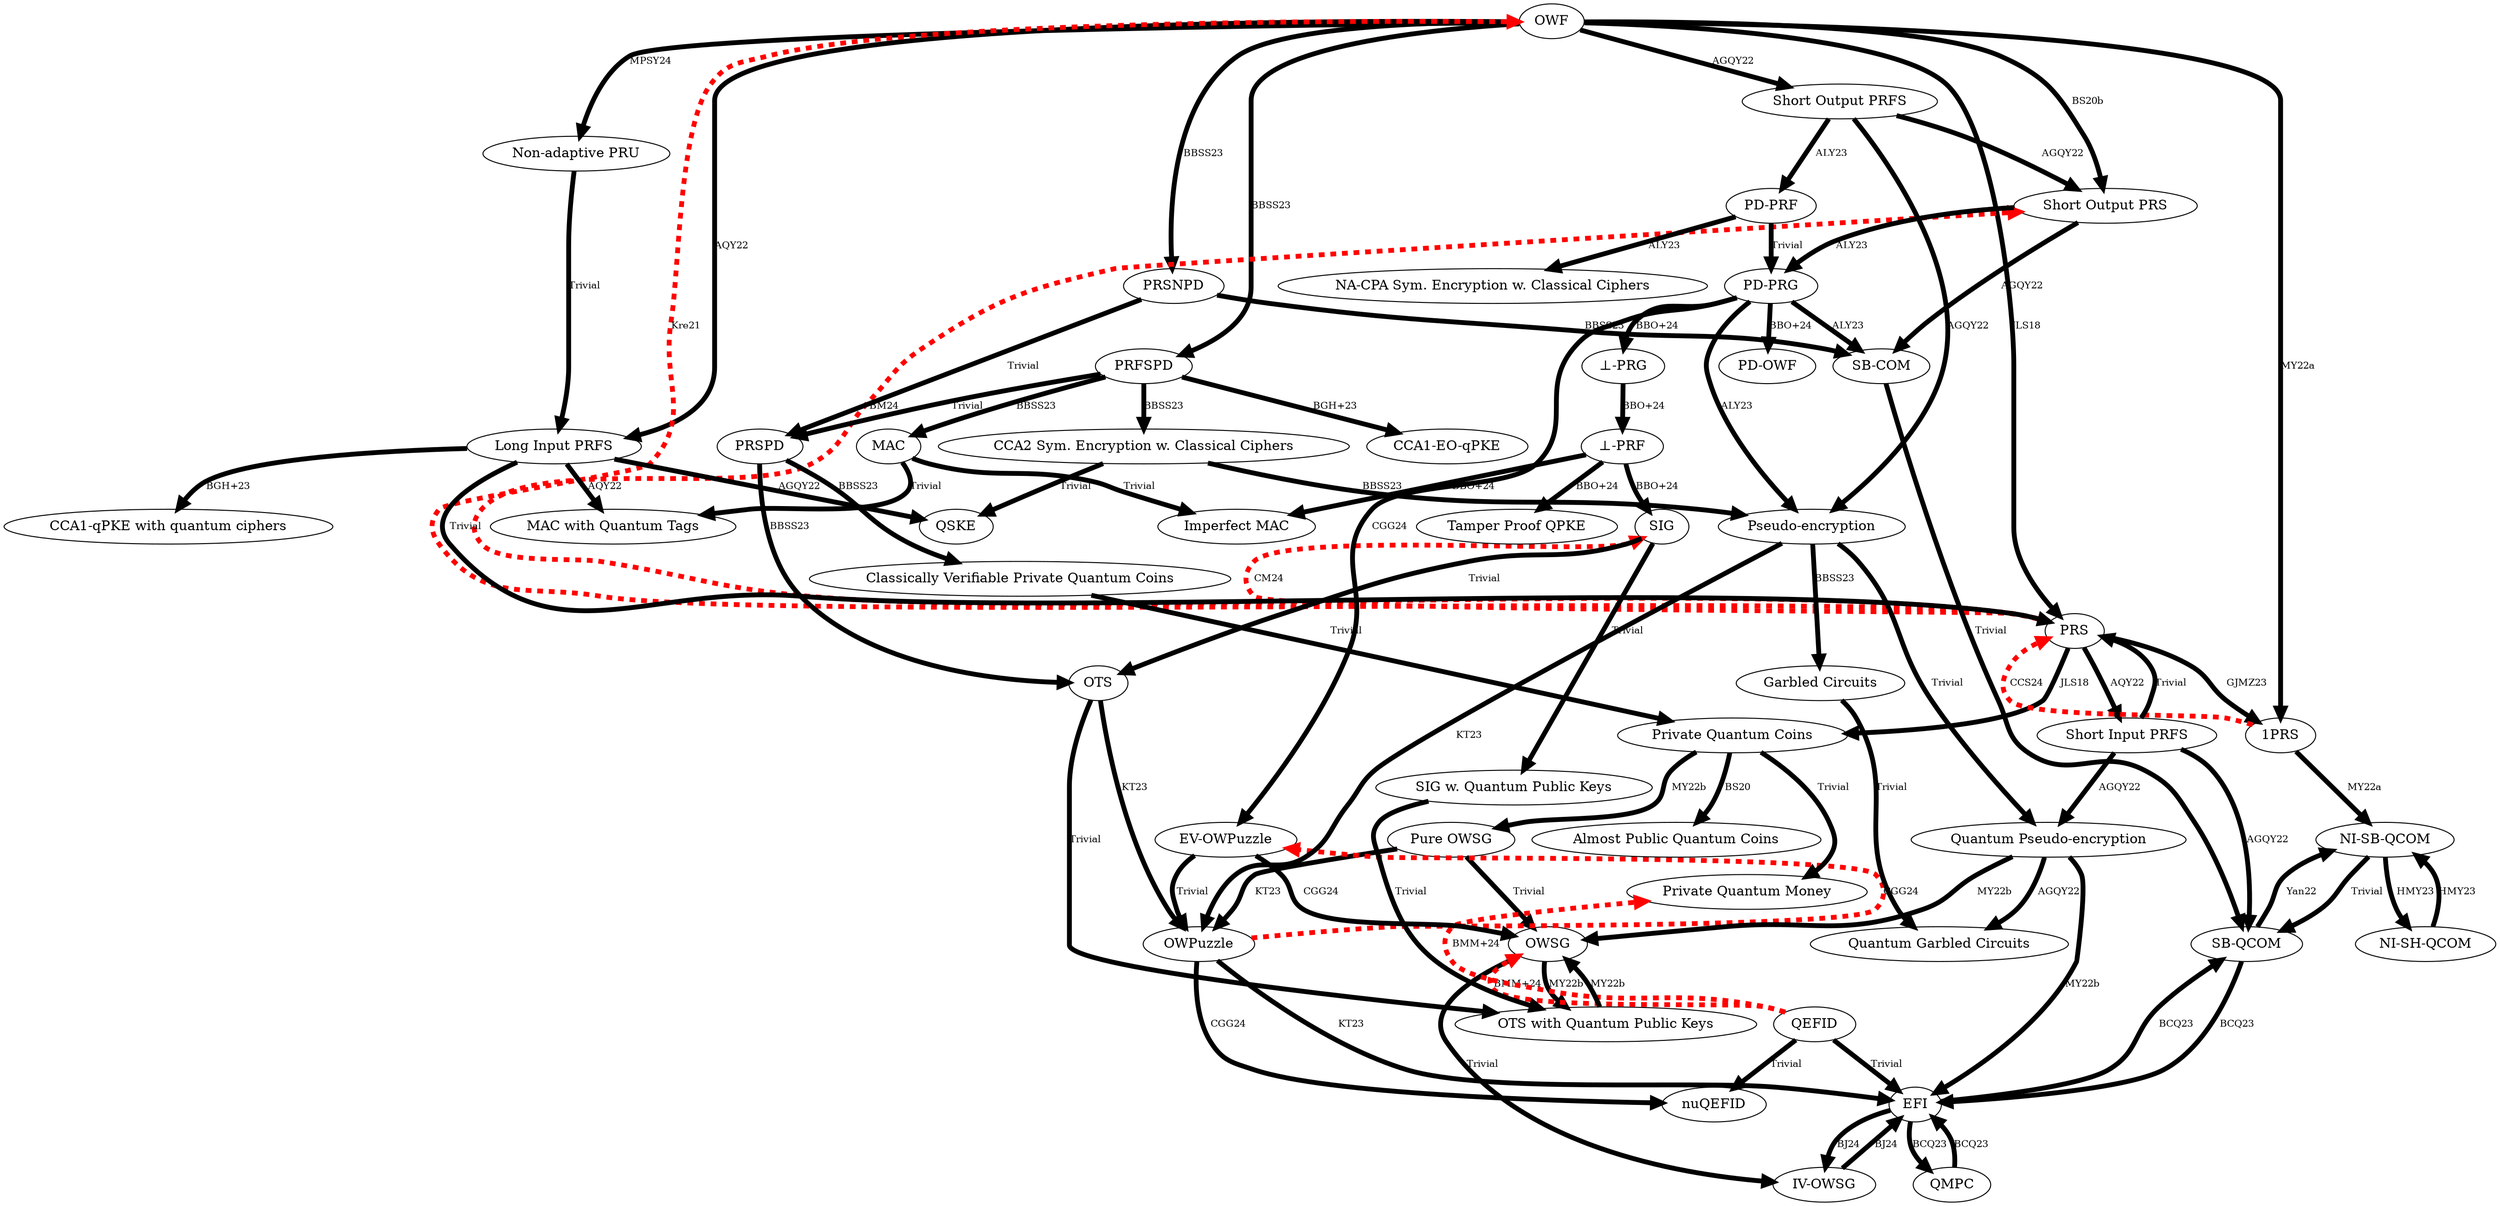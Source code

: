 //To generate the image files, run the following command:
// 


strict digraph microcrypt {
    edge [penwidth=5]

    ################## PRIMITIVES ##################
    OWF [tooltip="One-Way Function"];
    PRS [tooltip="Pseudorandom States with superlogarithmic outputs size"];
    "1PRS" [tooltip="Single-copy PRS, with m>(1+epsilon)n, for some fixed epsilon, for key-length n and output size m."];
    PRSPD [tooltip="Pseudorandom States with Proofs of Destruction"];
    PRSNPD [tooltip="Pseudorandom States with Nice Proofs of Destruction"];
    "Short Input PRFS" [tooltip="Short Input Pseudorandom Function-like States with selective security. The input size needs to be Theta(log(n)) qubits."];
    "Long Input PRFS" [tooltip="Long Input Pseudorandom Function-like States. The input size needs to be omega(log(n)) qubits."];
    PRFSPD [tooltip="Long Input Pseudorandom Function-like States with Proofs of Destruction"];
    "Short Output PRS" [tooltip="Short Output Pseudorandom States. The output state needs to have c*log(n) qubits for some large enough c."];
    "Short Output PRFS" [tooltip="Short Output Pseudorandom Function-Like States. The output state needs to have Theta(log(n)) qubits."];
    OWSG [tooltip="(Mixed) One-way States Generator"];
    "IV-OWSG" [tooltip="(Mixed) Inefficiently Verifiable One-way States Generator"];
    "Pure OWSG" [tooltip="Pure One-way States Generator"];
    EFI [tooltip="Efficiently samplable, statistically Far but computationally Indistinguishable pairs of mixed quantum states"];
    QEFID [tooltip="Quantum Efficiently samplable, statistically Far but computationally Indistinguishable Distributions"];
    nuQEFID [tooltip="Non-Uniform Quantum Efficiently samplable, statistically Far but computationally Indistinguishable Distributions"];

    "PD-PRG" [tooltip="Pseudodeterministic Quantum Pseudorandom Generator"];
    "PD-PRF" [tooltip="Pseudodeterministic Quantum Pseudorandom Function"];
    "PD-OWF" [tooltip="Pseudodeterministic Quantum One-Way Function"];
    "Non-adaptive PRU" [tooltip="Non-adaptive Long Input Pseudorandom Unitaries"];
    "⊥-PRG" [tooltip="⊥-PRG (a quantum PRG with a recognizable abort)"];
    "⊥-PRF" [tooltip="⊥-PRF (a quantum PRF with a recognizable abort)"];
    OWPuzzle [tooltip="(Inefficiently Verifiable) One-Way Puzzle"];
    "EV-OWPuzzle" [tooltip="Efficiently Verifiable One-Way Puzzle"];
    "Private Quantum Coins" [tooltip="Private Quantum Coins"];
    "Private Quantum Money" [tooltip="Private Quantum Money"];

    "Almost Public Quantum Coins" [tooltip="Almost Public Quantum Coins"];
    "Classically Verifiable Private Quantum Coins" [tooltip="Classically Verifiable Private Quantum Coins"];
    "Tamper Proof QPKE" [tooltip="Tamper Proof CPA PKE with quantum public keys and classical ciphers"];
    "CCA1-EO-qPKE" [tooltip="Reusable CCA1 Encryption Scheme with Quantum Public-Keys and Classical Ciphers"];
    "CCA1-qPKE with quantum ciphers" [tooltip="Non-reusable CCA1 Encryption Scheme with Quantum Public-Keys and Quantum Ciphers"];
    "SB-QCOM" [tooltip="Computationally Hiding Statistically Binding Quantum Bit Commitments"];
    "NI-SB-QCOM" [tooltip="Non-Interactive Computationally Hiding Statistically Binding Quantum Bit Commitments"];
    "NI-SH-QCOM" [tooltip="Non-Interactive Statistically Hiding Computationally Binding Quantum Bit Commitments"];
    "OTS with Quantum Public Keys" [tooltip="One-time Signatures with Quantum Public Keys"];
    QMPC [tooltip="Quantum MPC for P/poly with Dishonest Majority"];
    "Quantum Pseudo-encryption" [tooltip="Pseudo-encryption With Quantum Ciphers"];
    "Pseudo-encryption" [tooltip="Pseudo-encryption with Classical Ciphers"];
    QSKE [tooltip="Selective CPA Symmetric Encryption with Quantum Ciphers"];
    "Quantum Garbled Circuits" [tooltip="Quantum Garbled Circuits for P/poly"];
    "MAC with Quantum Tags" [tooltip="Reusable (Non-CMA) Length Restricted MAC with Quantum Tags"];
    "CCA2 Sym. Encryption w. Classical Ciphers" [tooltip="CCA2 Symmetric Encryption with Classical Ciphers"];
    MAC [tooltip="Length Restricted CMA MAC with Classical Tags"];
    "Imperfect MAC" [tooltip="Imperfect CMA MAC with Classical Tags"];
    "SB-COM" [tooltip="Statistically Binding Computationally Hiding Bit Commitments with Classical Communication"];
    "Garbled Circuits" [tooltip="Classical Garbled Circuits for P/poly"];
    OTS [tooltip="One-time Signature with a Classical Public-Key"];
    "NA-CPA Sym. Encryption w. Classical Ciphers" [tooltip="Non-adaptive CPA Symmetric Encryption with Classical Ciphers"];
    SIG [tooltip="Chosen Plaintext Attack Secure Digital Signature with imperfect completeness"];


    ################## IMPLICATIONS ##################
    edge [fontsize="10"]

    ###Trivial implications###
    edge [label="Trivial" tooltip="Trivial." URL=""]
    
    "Non-adaptive PRU" -> "Long Input PRFS"; // TRV
    "Long Input PRFS" -> PRS; // TRV

    "Pure OWSG" -> OWSG; // TRV
    "Short Input PRFS" -> PRS; // TRV

    "SB-COM" -> "SB-QCOM"; // TRV
    
    "NI-SB-QCOM" -> "SB-QCOM"; // TRV
    "SIG w. Quantum Public Keys" -> "OTS with Quantum Public Keys"; // TRV

    "PD-PRF" -> "PD-PRG"; // TRV
    "Private Quantum Coins" -> "Private Quantum Money"; // TRV
    SIG -> OTS; // TRV


    PRSNPD -> PRSPD; // TRV
    PRFSPD -> PRSPD; // TRV
    QEFID -> nuQEFID; // TRV
    QEFID -> EFI; // TRV
    "Classically Verifiable Private Quantum Coins" -> "Private Quantum Coins"; // TRV
    MAC -> "MAC with Quantum Tags"; // TRV
    MAC -> "Imperfect MAC"; // TRV
    "Pseudo-encryption" -> "Quantum Pseudo-encryption"; // TRV
    "CCA2 Sym. Encryption w. Classical Ciphers" -> QSKE; // TRV
    "Garbled Circuits" -> "Quantum Garbled Circuits"; // TRV
    OTS -> "OTS with Quantum Public Keys"; // TRV
    SIG -> "SIG w. Quantum Public Keys"; // TRV
    "EV-OWPuzzle" -> OWPuzzle; // CGG24 for definitions
    OWSG -> "IV-OWSG"; // TRV
    ###Non-Trivial implications###


    edge [label="AGQY22" tooltip="Ananth,  Gulati, Qian and Yuen.\n Pseudorandom (Function-Like) Quantum State Generators: New Definitions and Applications.\n TCC'22. " URL="https://link.springer.com/chapter/10.1007/978-3-031-22318-1_9"]
    OWF -> "Short Output PRFS"; // AGQY22
    "Short Output PRFS" -> "Short Output PRS"; // AGQY22
    "Short Output PRS" -> "SB-COM"; // AGQY22
    "Short Input PRFS" -> "SB-QCOM"; // AGQY22
    "Short Input PRFS" -> "Quantum Pseudo-encryption"; // AGQY22
    "Quantum Pseudo-encryption" -> "Quantum Garbled Circuits"; // AGQY22
    "Long Input PRFS" -> QSKE; // AGQY22
    "Short Output PRFS" -> "Pseudo-encryption"; // AGQY22
    
    edge [label="ALY23" tooltip="Ananth,  Lin and Yuen.\n Pseudorandom Strings from Pseudorandom Quantum States.\n IACR eprint, 2023. " URL="https://eprint.iacr.org/2023/904"]
    "Short Output PRFS" -> "PD-PRF"; // ALY23
    "Short Output PRS" -> "PD-PRG"; // ALY23
    "PD-PRG" -> "SB-COM"; // ALY23
    "PD-PRG" -> "Pseudo-encryption"; // ALY23
    "PD-PRF" -> "NA-CPA Sym. Encryption w. Classical Ciphers"; // ALY23

    edge [label="AQY22" tooltip="Ananth, Qian and Yuen.\n Cryptography from Pseudorandom Quantum States.\n Crypto'22. " URL="https://link.springer.com/chapter/10.1007/978-3-031-15802-5_8"]
    OWF -> "Long Input PRFS"; // AQY22
    PRS -> "Short Input PRFS"; // AQY22
    "Long Input PRFS" -> "MAC with Quantum Tags"; // AQY22
    
    edge [label="BBO+24" tooltip="Barhoush, Behera, Ozer, Salvail and Sattath.\n Signatures From Pseudorandom States via ⊥-PRFs.\n arXiv, 2024. " URL="https://arxiv.org/abs/2311.00847"]
    "PD-PRG" -> "PD-OWF"; // BBO+24
    "PD-PRG" -> "⊥-PRG"; // BBO+24
    "⊥-PRG" -> "⊥-PRF"; // BBO+24
    "⊥-PRF" -> SIG; // BBO+24
    "⊥-PRF" -> "Imperfect MAC"; // BBO+24
    "⊥-PRF" -> "Tamper Proof QPKE"; // BBO+24

    edge [label="BBSS23" tooltip="Behera, Brakerski, Sattath and Shmueli.\n Pseudorandomness with Proof of Destruction and Applications.\n IACR eprint, 2023. " URL="https://eprint.iacr.org/2023/543"]
    OWF -> PRSNPD; // BBSS23
    OWF -> PRFSPD; // BBSS23
    PRFSPD -> "CCA2 Sym. Encryption w. Classical Ciphers"; // BBSS23
    PRFSPD -> MAC; // BBSS23
    PRSNPD -> "SB-COM"; // BBSS23
    "CCA2 Sym. Encryption w. Classical Ciphers" -> "Pseudo-encryption"; // BBSS23
    PRSPD -> "Classically Verifiable Private Quantum Coins"; // BBSS23
    PRSPD -> OTS; // BBSS23
    "Pseudo-encryption" -> "Garbled Circuits"; // BBSS23

    edge [label="BCQ23" tooltip="Brakerski, Canetti, and Qian.\n On the computational hardness needed for quantum cryptography.\n ITCS'23. " URL="https://doi.org/10.4230/LIPIcs.ITCS.2023.24"]
     "SB-QCOM" -> EFI; // BCQ23
    EFI -> "SB-QCOM"; // BCQ23
    QMPC -> EFI; // BCQ23
    EFI -> QMPC; // BCQ23

    
    edge [label="BS20" tooltip="Behera and Sattath.\n Almost Public Coins.\n QIP'21. " URL="https://arxiv.org/abs/2002.12438"]
    "Private Quantum Coins" -> "Almost Public Quantum Coins"; // BS20

    edge [label="BS20b" tooltip="Brakerski and Shmueli.\n Scalable Pseudorandom Quantum States.\n CRYPTO'20. " URL="https://doi.org/10.1007/978-3-030-56880-1_15"]
    OWF -> "Short Output PRS"; // BS20b

    edge [label="BGH+23" tooltip="Barooti, Grilo, Huguenin-Dumittan, Malavolta, Sattath, and Vu.\n Public-Key Encryption with Quantum Keys.\n IACR eprint, 2023. " URL="https://eprint.iacr.org/2023/877"]
    PRFSPD -> "CCA1-EO-qPKE"; // BGH+23
    "Long Input PRFS" -> "CCA1-qPKE with quantum ciphers"; // BGH+23

    edge [label="GJMZ23" tooltip="Gunn, Ju, Ma, Zhandry.\n Commitments to Quantum States.\n STOC'23. " URL="https://dl.acm.org/doi/10.1145/3564246.3585198"]
    PRS -> "1PRS"; // GJMZ23

    edge [label="HMY23" tooltip="Hhan, Morimae, and Yamakawa.\n From the Hardness of Detecting Superpositions to Cryptography: Quantum Public Key Encryption and Commitments.\n EUROCRYPT'23. " URL="https://doi.org/10.1007/978-3-031-30545-0_22"]
    "NI-SB-QCOM" -> "NI-SH-QCOM"; // HMY23
    "NI-SH-QCOM" -> "NI-SB-QCOM"; // HMY23
    
    edge [label="JLS18" tooltip="Ji, Liu and Song.\n Pseudorandom quantum states.\n CRYPTO18. " URL="https://link.springer.com/chapter/10.1007/978-3-319-96878-0_5"]
    OWF -> PRS; // JLS18
    PRS -> "Private Quantum Coins"; // JLS18

    edge [label="KT23" tooltip="Khurana and Tomer.\n Commitments from Quantum One-Wayness.\n arXiv, 2024. " URL="https://arxiv.org/abs/2310.11526"]
    "Pure OWSG" -> OWPuzzle; // KT23
    OWPuzzle -> EFI; // KT23
    "Pseudo-encryption" -> OWPuzzle; // KT23
    OTS -> OWPuzzle; // KT23

    edge [label="MPSY24" tooltip="Metger, Poremba, Sinha and Yuen.\n Pseudorandom unitaries with non-adaptive security.\n IACR eprint, 2024. " URL="https://eprint.iacr.org/2024/302"]
    OWF -> "Non-adaptive PRU"; // MPSY24

    edge [label="MY22a" tooltip="Morimae and Yamakawa.\n Quantum Commitments and Signatures Without One-Way Function.\n CRYPTO'22. " URL="https://link.springer.com/chapter/10.1007/978-3-031-15802-5_10"]
    OWF -> "1PRS"; // MY22a
    "1PRS" -> "NI-SB-QCOM"; // MY22a

    edge [label="MY22b" tooltip="Morimae and Yamakawa.\n One-Wayness in Quantum Cryptography.\n IACR eprint, 2022. " URL="https://eprint.iacr.org/2022/1336"]
    "Private Quantum Coins" -> "Pure OWSG"; // MY22b
    "Quantum Pseudo-encryption" -> OWSG; // MY22b
    "Quantum Pseudo-encryption" -> EFI; // MY22b
    OWSG -> "OTS with Quantum Public Keys"; // MY22b
    "OTS with Quantum Public Keys" -> OWSG; // MY22b

    edge [label="Yan22" tooltip="Jun Yan.\n General Properties of Quantum Bit Commitments.\n ASIACRYPT'22 . " URL="https://link.springer.com/chapter/10.1007/978-3-031-22972-5_22"]
    "SB-QCOM" -> "NI-SB-QCOM"; // Yan22

    edge [label="CGG24" tooltip="Chung, Goldin and Gray.\n On Central Primitives for Quantum Cryptography with Classical Communication.\n CRYPTO'24." URL="https://doi.org/10.1007/978-3-031-68394-7_8"]
    "EV-OWPuzzle" -> "OWSG"; // CGG24
    OWPuzzle->nuQEFID; // CGG24. Corollary 14
    "PD-PRG" -> "EV-OWPuzzle"; // CGG24. Theorem 17

    edge [label="BJ24" tooltip="Batra and Jain.\n Commitments are equivalent to statistically-verifiable one-way state generators.\n arXiv, 2024. " URL="https://arxiv.org/abs/2404.03220"]    
    "IV-OWSG" -> EFI; // BJ24
    EFI -> "IV-OWSG"; // BJ24

    // Add edges based on IMPLIES commands
    
     
    edge [label="" tooltip="" URL=""]
    
 
   
  
    //################################################# Separations.######################################
    // Separations MUST appear at the end. The script color_by_scc.sh removes all the separation, in order to compute the strongly connected components. If it won't be at the very end, the script won't work correctly.

    // Separation of the form B cannot be constructed from A (A is separated from B) should be added as A->B;
   
    edge [constraint=false style=dashed color="red"]
    edge [label="Kre21" tooltip="Kretschmer.\n Quantum Pseudorandomness and Classical Complexity.\n TQC21. " URL="https://drops.dagstuhl.de/opus/volltexte/2021/13997"]
    PRS->OWF ;

    edge [label="BM24" tooltip="Bouaziz-Ermann and Muguruza.\n Quantum Pseudorandomness Cannot Be Shrunk In a Black-Box Way.\n IACR eprint, 2024. " URL="https://eprint.iacr.org/2024/291"]
    PRS->"Short Output PRS";

    edge [label="CCS24" tooltip="Chen, Coladangelo and Sattath.\n The power of a single Haar random state: constructing and separating quantum pseudorandomness.\n arXiv, 2024. " URL="https://arxiv.org/abs/2404.03295"]
    "1PRS"->PRS;

    edge [label="CM24" tooltip="Coladangelo and Mutreja.\n On black-box separations of quantum digital signatures from pseudorandom states.\n arXiv, 2024. " URL="https://arxiv.org/abs/2402.08194"]
    PRS->SIG;

    edge [label="CGG24" tooltip="Chung, Goldin and Gray.\n On Central Primitives for Quantum Cryptography with Classical Communication.\n CRYPTO'24." URL="https://doi.org/10.1007/978-3-031-68394-7_8"]
    OWPuzzle->"EV-OWPuzzle"; // CGG24 Theorem 20

    edge [label="BMM+24" tooltip="Behera,  Malavolta, Morimae, Mour and Yamakawa.\n A New World in the Depths of Microcrypt: Separating OWSGs and Quantum Money from QEFID.\n arXiv, 2024." URL="https://arxiv.org/abs/2410.03453"]
    QEFID->OWSG; // BMM+24 Thm 1.1
    QEFID->"Private Quantum Money"; // BMM+24 Thm 1.5

    // To make sure that the nodes are from strongest to weakest, we add an inisible edge for each separation (if the other direction is not known)
    edge[style=invis constraint=true]
    //Not included because such an edge exists: OWF->PRS;
    SIG->PRS;
    "Short Output PRS" -> PRS;
    OWSG -> QEFID; // BMM+24 Thm 1.1
    "Private Quantum Money" -> QEFID; // BMM+24 Thm 1.5
   
}